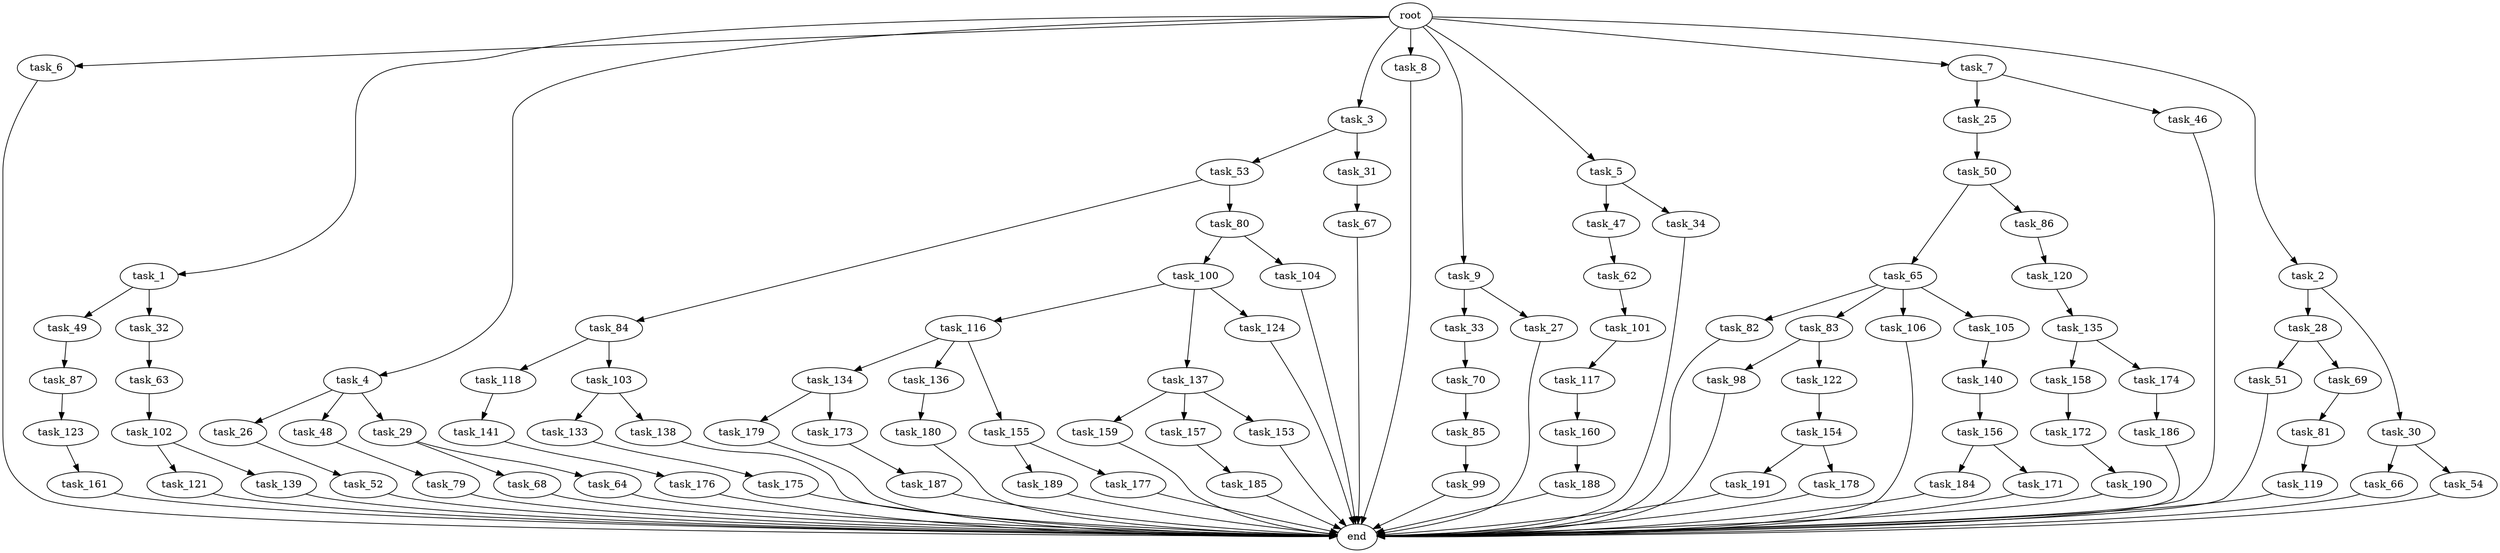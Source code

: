 digraph G {
  task_134 [size="858993459.200000"];
  task_6 [size="1.024000"];
  task_154 [size="214748364.800000"];
  task_136 [size="858993459.200000"];
  task_187 [size="549755813.888000"];
  task_123 [size="34359738.368000"];
  task_66 [size="77309411.328000"];
  task_1 [size="1.024000"];
  task_82 [size="137438953.472000"];
  task_159 [size="858993459.200000"];
  task_68 [size="420906795.008000"];
  task_119 [size="858993459.200000"];
  task_190 [size="77309411.328000"];
  task_65 [size="858993459.200000"];
  task_83 [size="137438953.472000"];
  root [size="0.000000"];
  task_63 [size="420906795.008000"];
  task_176 [size="34359738.368000"];
  task_179 [size="549755813.888000"];
  task_4 [size="1.024000"];
  task_3 [size="1.024000"];
  task_98 [size="309237645.312000"];
  task_189 [size="549755813.888000"];
  task_84 [size="695784701.952000"];
  task_101 [size="420906795.008000"];
  task_157 [size="858993459.200000"];
  task_33 [size="77309411.328000"];
  task_8 [size="1.024000"];
  task_120 [size="309237645.312000"];
  task_9 [size="1.024000"];
  task_184 [size="34359738.368000"];
  task_27 [size="77309411.328000"];
  task_177 [size="549755813.888000"];
  task_116 [size="309237645.312000"];
  task_133 [size="137438953.472000"];
  task_5 [size="1.024000"];
  task_80 [size="695784701.952000"];
  task_49 [size="34359738.368000"];
  task_161 [size="137438953.472000"];
  task_54 [size="77309411.328000"];
  task_32 [size="34359738.368000"];
  task_172 [size="695784701.952000"];
  task_100 [size="420906795.008000"];
  task_7 [size="1.024000"];
  task_188 [size="309237645.312000"];
  task_99 [size="214748364.800000"];
  task_53 [size="858993459.200000"];
  task_25 [size="420906795.008000"];
  task_86 [size="858993459.200000"];
  task_51 [size="695784701.952000"];
  task_31 [size="858993459.200000"];
  task_186 [size="214748364.800000"];
  task_28 [size="309237645.312000"];
  task_155 [size="858993459.200000"];
  task_85 [size="77309411.328000"];
  task_137 [size="309237645.312000"];
  task_180 [size="77309411.328000"];
  task_121 [size="549755813.888000"];
  task_175 [size="309237645.312000"];
  task_141 [size="34359738.368000"];
  task_26 [size="137438953.472000"];
  task_2 [size="1.024000"];
  task_106 [size="137438953.472000"];
  task_105 [size="137438953.472000"];
  task_118 [size="137438953.472000"];
  task_81 [size="549755813.888000"];
  task_52 [size="214748364.800000"];
  task_79 [size="34359738.368000"];
  task_87 [size="309237645.312000"];
  task_50 [size="137438953.472000"];
  task_122 [size="309237645.312000"];
  task_104 [size="420906795.008000"];
  task_158 [size="420906795.008000"];
  task_160 [size="858993459.200000"];
  task_174 [size="420906795.008000"];
  task_103 [size="137438953.472000"];
  task_70 [size="214748364.800000"];
  task_30 [size="309237645.312000"];
  task_156 [size="77309411.328000"];
  task_67 [size="309237645.312000"];
  task_48 [size="137438953.472000"];
  task_173 [size="549755813.888000"];
  task_185 [size="309237645.312000"];
  task_191 [size="77309411.328000"];
  task_62 [size="695784701.952000"];
  task_135 [size="137438953.472000"];
  task_178 [size="77309411.328000"];
  task_29 [size="137438953.472000"];
  task_102 [size="137438953.472000"];
  task_153 [size="858993459.200000"];
  task_139 [size="549755813.888000"];
  task_117 [size="137438953.472000"];
  task_47 [size="214748364.800000"];
  task_69 [size="695784701.952000"];
  task_140 [size="137438953.472000"];
  end [size="0.000000"];
  task_46 [size="420906795.008000"];
  task_34 [size="214748364.800000"];
  task_124 [size="309237645.312000"];
  task_138 [size="137438953.472000"];
  task_171 [size="34359738.368000"];
  task_64 [size="420906795.008000"];

  task_134 -> task_173 [size="536870912.000000"];
  task_134 -> task_179 [size="536870912.000000"];
  task_6 -> end [size="1.000000"];
  task_154 -> task_191 [size="75497472.000000"];
  task_154 -> task_178 [size="75497472.000000"];
  task_136 -> task_180 [size="75497472.000000"];
  task_187 -> end [size="1.000000"];
  task_123 -> task_161 [size="134217728.000000"];
  task_66 -> end [size="1.000000"];
  task_1 -> task_32 [size="33554432.000000"];
  task_1 -> task_49 [size="33554432.000000"];
  task_82 -> end [size="1.000000"];
  task_159 -> end [size="1.000000"];
  task_68 -> end [size="1.000000"];
  task_119 -> end [size="1.000000"];
  task_190 -> end [size="1.000000"];
  task_65 -> task_106 [size="134217728.000000"];
  task_65 -> task_105 [size="134217728.000000"];
  task_65 -> task_82 [size="134217728.000000"];
  task_65 -> task_83 [size="134217728.000000"];
  task_83 -> task_98 [size="301989888.000000"];
  task_83 -> task_122 [size="301989888.000000"];
  root -> task_2 [size="1.000000"];
  root -> task_6 [size="1.000000"];
  root -> task_7 [size="1.000000"];
  root -> task_4 [size="1.000000"];
  root -> task_3 [size="1.000000"];
  root -> task_5 [size="1.000000"];
  root -> task_1 [size="1.000000"];
  root -> task_8 [size="1.000000"];
  root -> task_9 [size="1.000000"];
  task_63 -> task_102 [size="134217728.000000"];
  task_176 -> end [size="1.000000"];
  task_179 -> end [size="1.000000"];
  task_4 -> task_29 [size="134217728.000000"];
  task_4 -> task_48 [size="134217728.000000"];
  task_4 -> task_26 [size="134217728.000000"];
  task_3 -> task_31 [size="838860800.000000"];
  task_3 -> task_53 [size="838860800.000000"];
  task_98 -> end [size="1.000000"];
  task_189 -> end [size="1.000000"];
  task_84 -> task_103 [size="134217728.000000"];
  task_84 -> task_118 [size="134217728.000000"];
  task_101 -> task_117 [size="134217728.000000"];
  task_157 -> task_185 [size="301989888.000000"];
  task_33 -> task_70 [size="209715200.000000"];
  task_8 -> end [size="1.000000"];
  task_120 -> task_135 [size="134217728.000000"];
  task_9 -> task_27 [size="75497472.000000"];
  task_9 -> task_33 [size="75497472.000000"];
  task_184 -> end [size="1.000000"];
  task_27 -> end [size="1.000000"];
  task_177 -> end [size="1.000000"];
  task_116 -> task_134 [size="838860800.000000"];
  task_116 -> task_155 [size="838860800.000000"];
  task_116 -> task_136 [size="838860800.000000"];
  task_133 -> task_175 [size="301989888.000000"];
  task_5 -> task_34 [size="209715200.000000"];
  task_5 -> task_47 [size="209715200.000000"];
  task_80 -> task_100 [size="411041792.000000"];
  task_80 -> task_104 [size="411041792.000000"];
  task_49 -> task_87 [size="301989888.000000"];
  task_161 -> end [size="1.000000"];
  task_54 -> end [size="1.000000"];
  task_32 -> task_63 [size="411041792.000000"];
  task_172 -> task_190 [size="75497472.000000"];
  task_100 -> task_124 [size="301989888.000000"];
  task_100 -> task_116 [size="301989888.000000"];
  task_100 -> task_137 [size="301989888.000000"];
  task_7 -> task_25 [size="411041792.000000"];
  task_7 -> task_46 [size="411041792.000000"];
  task_188 -> end [size="1.000000"];
  task_99 -> end [size="1.000000"];
  task_53 -> task_80 [size="679477248.000000"];
  task_53 -> task_84 [size="679477248.000000"];
  task_25 -> task_50 [size="134217728.000000"];
  task_86 -> task_120 [size="301989888.000000"];
  task_51 -> end [size="1.000000"];
  task_31 -> task_67 [size="301989888.000000"];
  task_186 -> end [size="1.000000"];
  task_28 -> task_69 [size="679477248.000000"];
  task_28 -> task_51 [size="679477248.000000"];
  task_155 -> task_177 [size="536870912.000000"];
  task_155 -> task_189 [size="536870912.000000"];
  task_85 -> task_99 [size="209715200.000000"];
  task_137 -> task_153 [size="838860800.000000"];
  task_137 -> task_159 [size="838860800.000000"];
  task_137 -> task_157 [size="838860800.000000"];
  task_180 -> end [size="1.000000"];
  task_121 -> end [size="1.000000"];
  task_175 -> end [size="1.000000"];
  task_141 -> task_176 [size="33554432.000000"];
  task_26 -> task_52 [size="209715200.000000"];
  task_2 -> task_30 [size="301989888.000000"];
  task_2 -> task_28 [size="301989888.000000"];
  task_106 -> end [size="1.000000"];
  task_105 -> task_140 [size="134217728.000000"];
  task_118 -> task_141 [size="33554432.000000"];
  task_81 -> task_119 [size="838860800.000000"];
  task_52 -> end [size="1.000000"];
  task_79 -> end [size="1.000000"];
  task_87 -> task_123 [size="33554432.000000"];
  task_50 -> task_86 [size="838860800.000000"];
  task_50 -> task_65 [size="838860800.000000"];
  task_122 -> task_154 [size="209715200.000000"];
  task_104 -> end [size="1.000000"];
  task_158 -> task_172 [size="679477248.000000"];
  task_160 -> task_188 [size="301989888.000000"];
  task_174 -> task_186 [size="209715200.000000"];
  task_103 -> task_138 [size="134217728.000000"];
  task_103 -> task_133 [size="134217728.000000"];
  task_70 -> task_85 [size="75497472.000000"];
  task_30 -> task_54 [size="75497472.000000"];
  task_30 -> task_66 [size="75497472.000000"];
  task_156 -> task_184 [size="33554432.000000"];
  task_156 -> task_171 [size="33554432.000000"];
  task_67 -> end [size="1.000000"];
  task_48 -> task_79 [size="33554432.000000"];
  task_173 -> task_187 [size="536870912.000000"];
  task_185 -> end [size="1.000000"];
  task_191 -> end [size="1.000000"];
  task_62 -> task_101 [size="411041792.000000"];
  task_135 -> task_174 [size="411041792.000000"];
  task_135 -> task_158 [size="411041792.000000"];
  task_178 -> end [size="1.000000"];
  task_29 -> task_64 [size="411041792.000000"];
  task_29 -> task_68 [size="411041792.000000"];
  task_102 -> task_121 [size="536870912.000000"];
  task_102 -> task_139 [size="536870912.000000"];
  task_153 -> end [size="1.000000"];
  task_139 -> end [size="1.000000"];
  task_117 -> task_160 [size="838860800.000000"];
  task_47 -> task_62 [size="679477248.000000"];
  task_69 -> task_81 [size="536870912.000000"];
  task_140 -> task_156 [size="75497472.000000"];
  task_46 -> end [size="1.000000"];
  task_34 -> end [size="1.000000"];
  task_124 -> end [size="1.000000"];
  task_138 -> end [size="1.000000"];
  task_171 -> end [size="1.000000"];
  task_64 -> end [size="1.000000"];
}
